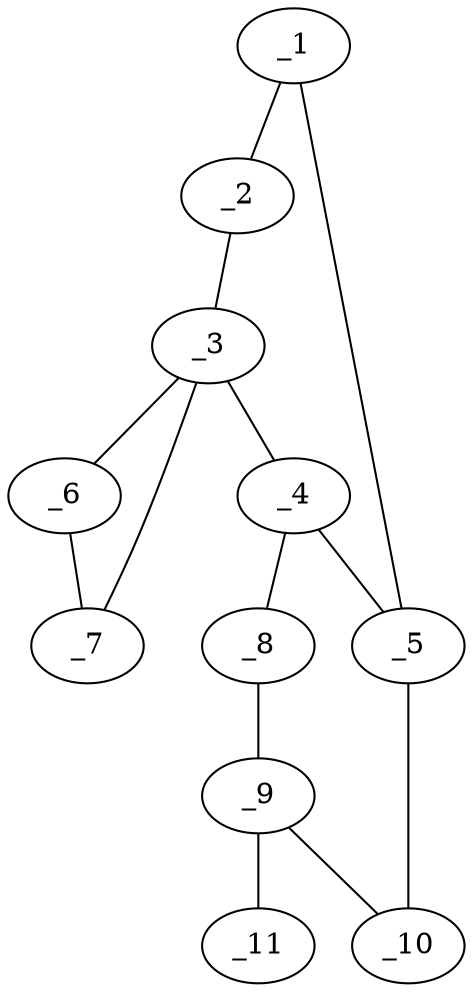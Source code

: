 graph molid645334 {
	_1	 [charge=0,
		chem=1,
		symbol="C  ",
		x="5.5691",
		y="0.9085"];
	_2	 [charge=0,
		chem=1,
		symbol="C  ",
		x="5.8781",
		y="-0.0425"];
	_1 -- _2	 [valence=1];
	_5	 [charge=0,
		chem=1,
		symbol="C  ",
		x="4.5691",
		y="0.9085"];
	_1 -- _5	 [valence=1];
	_3	 [charge=0,
		chem=1,
		symbol="C  ",
		x="5.0691",
		y="-0.6303"];
	_2 -- _3	 [valence=1];
	_4	 [charge=0,
		chem=1,
		symbol="C  ",
		x="4.2601",
		y="-0.0425"];
	_3 -- _4	 [valence=1];
	_6	 [charge=0,
		chem=1,
		symbol="C  ",
		x="5.5691",
		y="-1.4963"];
	_3 -- _6	 [valence=1];
	_7	 [charge=0,
		chem=1,
		symbol="C  ",
		x="4.5691",
		y="-1.4963"];
	_3 -- _7	 [valence=1];
	_4 -- _5	 [valence=1];
	_8	 [charge=0,
		chem=1,
		symbol="C  ",
		x="3.2601",
		y="-0.0425"];
	_4 -- _8	 [valence=1];
	_10	 [charge=0,
		chem=4,
		symbol="N  ",
		x="3.7601",
		y="1.4963"];
	_5 -- _10	 [valence=1];
	_6 -- _7	 [valence=1];
	_9	 [charge=0,
		chem=1,
		symbol="C  ",
		x="2.9511",
		y="0.9085"];
	_8 -- _9	 [valence=1];
	_9 -- _10	 [valence=1];
	_11	 [charge=0,
		chem=2,
		symbol="O  ",
		x=2,
		y="1.2176"];
	_9 -- _11	 [valence=2];
}

